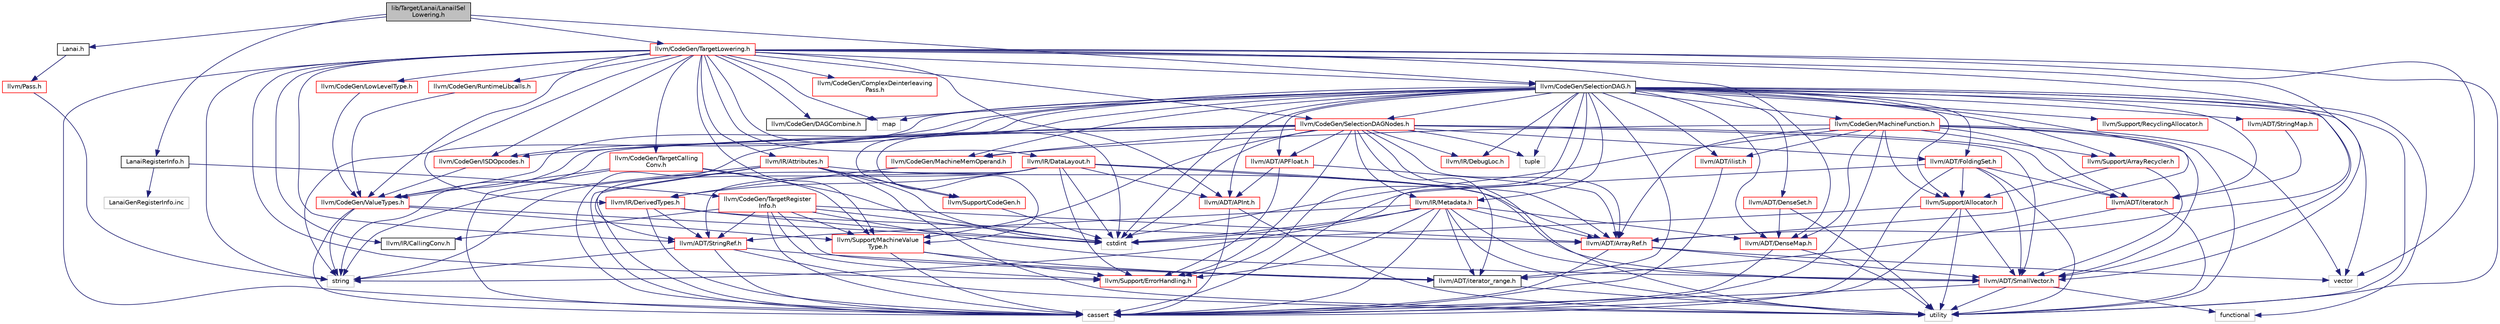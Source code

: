 digraph "lib/Target/Lanai/LanaiISelLowering.h"
{
 // LATEX_PDF_SIZE
  bgcolor="transparent";
  edge [fontname="Helvetica",fontsize="10",labelfontname="Helvetica",labelfontsize="10"];
  node [fontname="Helvetica",fontsize="10",shape=record];
  Node1 [label="lib/Target/Lanai/LanaiISel\lLowering.h",height=0.2,width=0.4,color="black", fillcolor="grey75", style="filled", fontcolor="black",tooltip=" "];
  Node1 -> Node2 [color="midnightblue",fontsize="10",style="solid",fontname="Helvetica"];
  Node2 [label="Lanai.h",height=0.2,width=0.4,color="black",URL="$Lanai_8h.html",tooltip=" "];
  Node2 -> Node3 [color="midnightblue",fontsize="10",style="solid",fontname="Helvetica"];
  Node3 [label="llvm/Pass.h",height=0.2,width=0.4,color="red",URL="$Pass_8h.html",tooltip=" "];
  Node3 -> Node4 [color="midnightblue",fontsize="10",style="solid",fontname="Helvetica"];
  Node4 [label="string",height=0.2,width=0.4,color="grey75",tooltip=" "];
  Node1 -> Node88 [color="midnightblue",fontsize="10",style="solid",fontname="Helvetica"];
  Node88 [label="LanaiRegisterInfo.h",height=0.2,width=0.4,color="black",URL="$LanaiRegisterInfo_8h.html",tooltip=" "];
  Node88 -> Node89 [color="midnightblue",fontsize="10",style="solid",fontname="Helvetica"];
  Node89 [label="llvm/CodeGen/TargetRegister\lInfo.h",height=0.2,width=0.4,color="red",URL="$TargetRegisterInfo_8h.html",tooltip=" "];
  Node89 -> Node70 [color="midnightblue",fontsize="10",style="solid",fontname="Helvetica"];
  Node70 [label="llvm/ADT/ArrayRef.h",height=0.2,width=0.4,color="red",URL="$ArrayRef_8h.html",tooltip=" "];
  Node70 -> Node42 [color="midnightblue",fontsize="10",style="solid",fontname="Helvetica"];
  Node42 [label="llvm/ADT/SmallVector.h",height=0.2,width=0.4,color="red",URL="$SmallVector_8h.html",tooltip=" "];
  Node42 -> Node28 [color="midnightblue",fontsize="10",style="solid",fontname="Helvetica"];
  Node28 [label="cassert",height=0.2,width=0.4,color="grey75",tooltip=" "];
  Node42 -> Node39 [color="midnightblue",fontsize="10",style="solid",fontname="Helvetica"];
  Node39 [label="functional",height=0.2,width=0.4,color="grey75",tooltip=" "];
  Node42 -> Node26 [color="midnightblue",fontsize="10",style="solid",fontname="Helvetica"];
  Node26 [label="utility",height=0.2,width=0.4,color="grey75",tooltip=" "];
  Node70 -> Node28 [color="midnightblue",fontsize="10",style="solid",fontname="Helvetica"];
  Node70 -> Node44 [color="midnightblue",fontsize="10",style="solid",fontname="Helvetica"];
  Node44 [label="vector",height=0.2,width=0.4,color="grey75",tooltip=" "];
  Node89 -> Node42 [color="midnightblue",fontsize="10",style="solid",fontname="Helvetica"];
  Node89 -> Node46 [color="midnightblue",fontsize="10",style="solid",fontname="Helvetica"];
  Node46 [label="llvm/ADT/StringRef.h",height=0.2,width=0.4,color="red",URL="$StringRef_8h.html",tooltip=" "];
  Node46 -> Node35 [color="midnightblue",fontsize="10",style="solid",fontname="Helvetica"];
  Node35 [label="llvm/ADT/iterator_range.h",height=0.2,width=0.4,color="black",URL="$iterator__range_8h.html",tooltip=" "];
  Node35 -> Node26 [color="midnightblue",fontsize="10",style="solid",fontname="Helvetica"];
  Node46 -> Node28 [color="midnightblue",fontsize="10",style="solid",fontname="Helvetica"];
  Node46 -> Node4 [color="midnightblue",fontsize="10",style="solid",fontname="Helvetica"];
  Node46 -> Node26 [color="midnightblue",fontsize="10",style="solid",fontname="Helvetica"];
  Node89 -> Node35 [color="midnightblue",fontsize="10",style="solid",fontname="Helvetica"];
  Node89 -> Node158 [color="midnightblue",fontsize="10",style="solid",fontname="Helvetica"];
  Node158 [label="llvm/IR/CallingConv.h",height=0.2,width=0.4,color="black",URL="$CallingConv_8h.html",tooltip=" "];
  Node89 -> Node13 [color="midnightblue",fontsize="10",style="solid",fontname="Helvetica"];
  Node13 [label="llvm/Support/ErrorHandling.h",height=0.2,width=0.4,color="red",URL="$Support_2ErrorHandling_8h.html",tooltip=" "];
  Node89 -> Node132 [color="midnightblue",fontsize="10",style="solid",fontname="Helvetica"];
  Node132 [label="llvm/Support/MachineValue\lType.h",height=0.2,width=0.4,color="red",URL="$MachineValueType_8h.html",tooltip=" "];
  Node132 -> Node35 [color="midnightblue",fontsize="10",style="solid",fontname="Helvetica"];
  Node132 -> Node13 [color="midnightblue",fontsize="10",style="solid",fontname="Helvetica"];
  Node132 -> Node28 [color="midnightblue",fontsize="10",style="solid",fontname="Helvetica"];
  Node89 -> Node28 [color="midnightblue",fontsize="10",style="solid",fontname="Helvetica"];
  Node89 -> Node19 [color="midnightblue",fontsize="10",style="solid",fontname="Helvetica"];
  Node19 [label="cstdint",height=0.2,width=0.4,color="grey75",tooltip=" "];
  Node88 -> Node160 [color="midnightblue",fontsize="10",style="solid",fontname="Helvetica"];
  Node160 [label="LanaiGenRegisterInfo.inc",height=0.2,width=0.4,color="grey75",tooltip=" "];
  Node1 -> Node161 [color="midnightblue",fontsize="10",style="solid",fontname="Helvetica"];
  Node161 [label="llvm/CodeGen/SelectionDAG.h",height=0.2,width=0.4,color="black",URL="$SelectionDAG_8h.html",tooltip=" "];
  Node161 -> Node162 [color="midnightblue",fontsize="10",style="solid",fontname="Helvetica"];
  Node162 [label="llvm/ADT/APFloat.h",height=0.2,width=0.4,color="red",URL="$APFloat_8h.html",tooltip=" "];
  Node162 -> Node79 [color="midnightblue",fontsize="10",style="solid",fontname="Helvetica"];
  Node79 [label="llvm/ADT/APInt.h",height=0.2,width=0.4,color="red",URL="$APInt_8h.html",tooltip=" "];
  Node79 -> Node28 [color="midnightblue",fontsize="10",style="solid",fontname="Helvetica"];
  Node79 -> Node26 [color="midnightblue",fontsize="10",style="solid",fontname="Helvetica"];
  Node162 -> Node70 [color="midnightblue",fontsize="10",style="solid",fontname="Helvetica"];
  Node162 -> Node13 [color="midnightblue",fontsize="10",style="solid",fontname="Helvetica"];
  Node161 -> Node79 [color="midnightblue",fontsize="10",style="solid",fontname="Helvetica"];
  Node161 -> Node70 [color="midnightblue",fontsize="10",style="solid",fontname="Helvetica"];
  Node161 -> Node52 [color="midnightblue",fontsize="10",style="solid",fontname="Helvetica"];
  Node52 [label="llvm/ADT/DenseMap.h",height=0.2,width=0.4,color="red",URL="$DenseMap_8h.html",tooltip=" "];
  Node52 -> Node28 [color="midnightblue",fontsize="10",style="solid",fontname="Helvetica"];
  Node52 -> Node26 [color="midnightblue",fontsize="10",style="solid",fontname="Helvetica"];
  Node161 -> Node165 [color="midnightblue",fontsize="10",style="solid",fontname="Helvetica"];
  Node165 [label="llvm/ADT/DenseSet.h",height=0.2,width=0.4,color="red",URL="$DenseSet_8h.html",tooltip=" "];
  Node165 -> Node52 [color="midnightblue",fontsize="10",style="solid",fontname="Helvetica"];
  Node165 -> Node26 [color="midnightblue",fontsize="10",style="solid",fontname="Helvetica"];
  Node161 -> Node166 [color="midnightblue",fontsize="10",style="solid",fontname="Helvetica"];
  Node166 [label="llvm/ADT/FoldingSet.h",height=0.2,width=0.4,color="red",URL="$FoldingSet_8h.html",tooltip=" "];
  Node166 -> Node42 [color="midnightblue",fontsize="10",style="solid",fontname="Helvetica"];
  Node166 -> Node34 [color="midnightblue",fontsize="10",style="solid",fontname="Helvetica"];
  Node34 [label="llvm/ADT/iterator.h",height=0.2,width=0.4,color="red",URL="$iterator_8h.html",tooltip=" "];
  Node34 -> Node35 [color="midnightblue",fontsize="10",style="solid",fontname="Helvetica"];
  Node34 -> Node26 [color="midnightblue",fontsize="10",style="solid",fontname="Helvetica"];
  Node166 -> Node151 [color="midnightblue",fontsize="10",style="solid",fontname="Helvetica"];
  Node151 [label="llvm/Support/Allocator.h",height=0.2,width=0.4,color="red",URL="$Allocator_8h.html",tooltip=" "];
  Node151 -> Node42 [color="midnightblue",fontsize="10",style="solid",fontname="Helvetica"];
  Node151 -> Node28 [color="midnightblue",fontsize="10",style="solid",fontname="Helvetica"];
  Node151 -> Node19 [color="midnightblue",fontsize="10",style="solid",fontname="Helvetica"];
  Node151 -> Node26 [color="midnightblue",fontsize="10",style="solid",fontname="Helvetica"];
  Node166 -> Node28 [color="midnightblue",fontsize="10",style="solid",fontname="Helvetica"];
  Node166 -> Node19 [color="midnightblue",fontsize="10",style="solid",fontname="Helvetica"];
  Node166 -> Node26 [color="midnightblue",fontsize="10",style="solid",fontname="Helvetica"];
  Node161 -> Node42 [color="midnightblue",fontsize="10",style="solid",fontname="Helvetica"];
  Node161 -> Node60 [color="midnightblue",fontsize="10",style="solid",fontname="Helvetica"];
  Node60 [label="llvm/ADT/StringMap.h",height=0.2,width=0.4,color="red",URL="$ADT_2StringMap_8h.html",tooltip=" "];
  Node60 -> Node34 [color="midnightblue",fontsize="10",style="solid",fontname="Helvetica"];
  Node161 -> Node94 [color="midnightblue",fontsize="10",style="solid",fontname="Helvetica"];
  Node94 [label="llvm/ADT/ilist.h",height=0.2,width=0.4,color="red",URL="$ilist_8h.html",tooltip=" "];
  Node94 -> Node28 [color="midnightblue",fontsize="10",style="solid",fontname="Helvetica"];
  Node161 -> Node34 [color="midnightblue",fontsize="10",style="solid",fontname="Helvetica"];
  Node161 -> Node35 [color="midnightblue",fontsize="10",style="solid",fontname="Helvetica"];
  Node161 -> Node167 [color="midnightblue",fontsize="10",style="solid",fontname="Helvetica"];
  Node167 [label="llvm/CodeGen/DAGCombine.h",height=0.2,width=0.4,color="black",URL="$DAGCombine_8h.html",tooltip=" "];
  Node161 -> Node168 [color="midnightblue",fontsize="10",style="solid",fontname="Helvetica"];
  Node168 [label="llvm/CodeGen/ISDOpcodes.h",height=0.2,width=0.4,color="red",URL="$ISDOpcodes_8h.html",tooltip=" "];
  Node168 -> Node169 [color="midnightblue",fontsize="10",style="solid",fontname="Helvetica"];
  Node169 [label="llvm/CodeGen/ValueTypes.h",height=0.2,width=0.4,color="red",URL="$ValueTypes_8h.html",tooltip=" "];
  Node169 -> Node132 [color="midnightblue",fontsize="10",style="solid",fontname="Helvetica"];
  Node169 -> Node28 [color="midnightblue",fontsize="10",style="solid",fontname="Helvetica"];
  Node169 -> Node19 [color="midnightblue",fontsize="10",style="solid",fontname="Helvetica"];
  Node169 -> Node4 [color="midnightblue",fontsize="10",style="solid",fontname="Helvetica"];
  Node161 -> Node171 [color="midnightblue",fontsize="10",style="solid",fontname="Helvetica"];
  Node171 [label="llvm/CodeGen/MachineFunction.h",height=0.2,width=0.4,color="red",URL="$MachineFunction_8h.html",tooltip=" "];
  Node171 -> Node70 [color="midnightblue",fontsize="10",style="solid",fontname="Helvetica"];
  Node171 -> Node52 [color="midnightblue",fontsize="10",style="solid",fontname="Helvetica"];
  Node171 -> Node42 [color="midnightblue",fontsize="10",style="solid",fontname="Helvetica"];
  Node171 -> Node94 [color="midnightblue",fontsize="10",style="solid",fontname="Helvetica"];
  Node171 -> Node34 [color="midnightblue",fontsize="10",style="solid",fontname="Helvetica"];
  Node171 -> Node107 [color="midnightblue",fontsize="10",style="solid",fontname="Helvetica"];
  Node107 [label="llvm/CodeGen/MachineMemOperand.h",height=0.2,width=0.4,color="red",URL="$MachineMemOperand_8h.html",tooltip=" "];
  Node107 -> Node127 [color="midnightblue",fontsize="10",style="solid",fontname="Helvetica"];
  Node127 [label="llvm/IR/DerivedTypes.h",height=0.2,width=0.4,color="red",URL="$DerivedTypes_8h.html",tooltip=" "];
  Node127 -> Node70 [color="midnightblue",fontsize="10",style="solid",fontname="Helvetica"];
  Node127 -> Node46 [color="midnightblue",fontsize="10",style="solid",fontname="Helvetica"];
  Node127 -> Node28 [color="midnightblue",fontsize="10",style="solid",fontname="Helvetica"];
  Node127 -> Node19 [color="midnightblue",fontsize="10",style="solid",fontname="Helvetica"];
  Node171 -> Node151 [color="midnightblue",fontsize="10",style="solid",fontname="Helvetica"];
  Node171 -> Node150 [color="midnightblue",fontsize="10",style="solid",fontname="Helvetica"];
  Node150 [label="llvm/Support/ArrayRecycler.h",height=0.2,width=0.4,color="red",URL="$ArrayRecycler_8h.html",tooltip=" "];
  Node150 -> Node42 [color="midnightblue",fontsize="10",style="solid",fontname="Helvetica"];
  Node150 -> Node151 [color="midnightblue",fontsize="10",style="solid",fontname="Helvetica"];
  Node171 -> Node28 [color="midnightblue",fontsize="10",style="solid",fontname="Helvetica"];
  Node171 -> Node19 [color="midnightblue",fontsize="10",style="solid",fontname="Helvetica"];
  Node171 -> Node26 [color="midnightblue",fontsize="10",style="solid",fontname="Helvetica"];
  Node171 -> Node44 [color="midnightblue",fontsize="10",style="solid",fontname="Helvetica"];
  Node161 -> Node107 [color="midnightblue",fontsize="10",style="solid",fontname="Helvetica"];
  Node161 -> Node178 [color="midnightblue",fontsize="10",style="solid",fontname="Helvetica"];
  Node178 [label="llvm/CodeGen/SelectionDAGNodes.h",height=0.2,width=0.4,color="red",URL="$SelectionDAGNodes_8h.html",tooltip=" "];
  Node178 -> Node162 [color="midnightblue",fontsize="10",style="solid",fontname="Helvetica"];
  Node178 -> Node70 [color="midnightblue",fontsize="10",style="solid",fontname="Helvetica"];
  Node178 -> Node166 [color="midnightblue",fontsize="10",style="solid",fontname="Helvetica"];
  Node178 -> Node42 [color="midnightblue",fontsize="10",style="solid",fontname="Helvetica"];
  Node178 -> Node34 [color="midnightblue",fontsize="10",style="solid",fontname="Helvetica"];
  Node178 -> Node35 [color="midnightblue",fontsize="10",style="solid",fontname="Helvetica"];
  Node178 -> Node168 [color="midnightblue",fontsize="10",style="solid",fontname="Helvetica"];
  Node178 -> Node107 [color="midnightblue",fontsize="10",style="solid",fontname="Helvetica"];
  Node178 -> Node169 [color="midnightblue",fontsize="10",style="solid",fontname="Helvetica"];
  Node178 -> Node141 [color="midnightblue",fontsize="10",style="solid",fontname="Helvetica"];
  Node141 [label="llvm/IR/DebugLoc.h",height=0.2,width=0.4,color="red",URL="$DebugLoc_8h.html",tooltip=" "];
  Node178 -> Node113 [color="midnightblue",fontsize="10",style="solid",fontname="Helvetica"];
  Node113 [label="llvm/IR/Metadata.h",height=0.2,width=0.4,color="red",URL="$Metadata_8h.html",tooltip=" "];
  Node113 -> Node70 [color="midnightblue",fontsize="10",style="solid",fontname="Helvetica"];
  Node113 -> Node52 [color="midnightblue",fontsize="10",style="solid",fontname="Helvetica"];
  Node113 -> Node42 [color="midnightblue",fontsize="10",style="solid",fontname="Helvetica"];
  Node113 -> Node46 [color="midnightblue",fontsize="10",style="solid",fontname="Helvetica"];
  Node113 -> Node35 [color="midnightblue",fontsize="10",style="solid",fontname="Helvetica"];
  Node113 -> Node13 [color="midnightblue",fontsize="10",style="solid",fontname="Helvetica"];
  Node113 -> Node28 [color="midnightblue",fontsize="10",style="solid",fontname="Helvetica"];
  Node113 -> Node19 [color="midnightblue",fontsize="10",style="solid",fontname="Helvetica"];
  Node113 -> Node4 [color="midnightblue",fontsize="10",style="solid",fontname="Helvetica"];
  Node113 -> Node26 [color="midnightblue",fontsize="10",style="solid",fontname="Helvetica"];
  Node178 -> Node13 [color="midnightblue",fontsize="10",style="solid",fontname="Helvetica"];
  Node178 -> Node132 [color="midnightblue",fontsize="10",style="solid",fontname="Helvetica"];
  Node178 -> Node28 [color="midnightblue",fontsize="10",style="solid",fontname="Helvetica"];
  Node178 -> Node19 [color="midnightblue",fontsize="10",style="solid",fontname="Helvetica"];
  Node178 -> Node4 [color="midnightblue",fontsize="10",style="solid",fontname="Helvetica"];
  Node178 -> Node30 [color="midnightblue",fontsize="10",style="solid",fontname="Helvetica"];
  Node30 [label="tuple",height=0.2,width=0.4,color="grey75",tooltip=" "];
  Node178 -> Node26 [color="midnightblue",fontsize="10",style="solid",fontname="Helvetica"];
  Node161 -> Node169 [color="midnightblue",fontsize="10",style="solid",fontname="Helvetica"];
  Node161 -> Node141 [color="midnightblue",fontsize="10",style="solid",fontname="Helvetica"];
  Node161 -> Node113 [color="midnightblue",fontsize="10",style="solid",fontname="Helvetica"];
  Node161 -> Node151 [color="midnightblue",fontsize="10",style="solid",fontname="Helvetica"];
  Node161 -> Node150 [color="midnightblue",fontsize="10",style="solid",fontname="Helvetica"];
  Node161 -> Node192 [color="midnightblue",fontsize="10",style="solid",fontname="Helvetica"];
  Node192 [label="llvm/Support/CodeGen.h",height=0.2,width=0.4,color="red",URL="$CodeGen_8h.html",tooltip=" "];
  Node192 -> Node19 [color="midnightblue",fontsize="10",style="solid",fontname="Helvetica"];
  Node161 -> Node13 [color="midnightblue",fontsize="10",style="solid",fontname="Helvetica"];
  Node161 -> Node132 [color="midnightblue",fontsize="10",style="solid",fontname="Helvetica"];
  Node161 -> Node203 [color="midnightblue",fontsize="10",style="solid",fontname="Helvetica"];
  Node203 [label="llvm/Support/RecyclingAllocator.h",height=0.2,width=0.4,color="red",URL="$RecyclingAllocator_8h.html",tooltip=" "];
  Node161 -> Node28 [color="midnightblue",fontsize="10",style="solid",fontname="Helvetica"];
  Node161 -> Node19 [color="midnightblue",fontsize="10",style="solid",fontname="Helvetica"];
  Node161 -> Node39 [color="midnightblue",fontsize="10",style="solid",fontname="Helvetica"];
  Node161 -> Node126 [color="midnightblue",fontsize="10",style="solid",fontname="Helvetica"];
  Node126 [label="map",height=0.2,width=0.4,color="grey75",tooltip=" "];
  Node161 -> Node4 [color="midnightblue",fontsize="10",style="solid",fontname="Helvetica"];
  Node161 -> Node30 [color="midnightblue",fontsize="10",style="solid",fontname="Helvetica"];
  Node161 -> Node26 [color="midnightblue",fontsize="10",style="solid",fontname="Helvetica"];
  Node161 -> Node44 [color="midnightblue",fontsize="10",style="solid",fontname="Helvetica"];
  Node1 -> Node204 [color="midnightblue",fontsize="10",style="solid",fontname="Helvetica"];
  Node204 [label="llvm/CodeGen/TargetLowering.h",height=0.2,width=0.4,color="red",URL="$TargetLowering_8h.html",tooltip=" "];
  Node204 -> Node79 [color="midnightblue",fontsize="10",style="solid",fontname="Helvetica"];
  Node204 -> Node70 [color="midnightblue",fontsize="10",style="solid",fontname="Helvetica"];
  Node204 -> Node52 [color="midnightblue",fontsize="10",style="solid",fontname="Helvetica"];
  Node204 -> Node42 [color="midnightblue",fontsize="10",style="solid",fontname="Helvetica"];
  Node204 -> Node46 [color="midnightblue",fontsize="10",style="solid",fontname="Helvetica"];
  Node204 -> Node205 [color="midnightblue",fontsize="10",style="solid",fontname="Helvetica"];
  Node205 [label="llvm/CodeGen/ComplexDeinterleaving\lPass.h",height=0.2,width=0.4,color="red",URL="$ComplexDeinterleavingPass_8h.html",tooltip=" "];
  Node204 -> Node167 [color="midnightblue",fontsize="10",style="solid",fontname="Helvetica"];
  Node204 -> Node168 [color="midnightblue",fontsize="10",style="solid",fontname="Helvetica"];
  Node204 -> Node231 [color="midnightblue",fontsize="10",style="solid",fontname="Helvetica"];
  Node231 [label="llvm/CodeGen/LowLevelType.h",height=0.2,width=0.4,color="red",URL="$LowLevelType_8h.html",tooltip=" "];
  Node231 -> Node169 [color="midnightblue",fontsize="10",style="solid",fontname="Helvetica"];
  Node204 -> Node232 [color="midnightblue",fontsize="10",style="solid",fontname="Helvetica"];
  Node232 [label="llvm/CodeGen/RuntimeLibcalls.h",height=0.2,width=0.4,color="red",URL="$RuntimeLibcalls_8h.html",tooltip=" "];
  Node232 -> Node169 [color="midnightblue",fontsize="10",style="solid",fontname="Helvetica"];
  Node204 -> Node161 [color="midnightblue",fontsize="10",style="solid",fontname="Helvetica"];
  Node204 -> Node178 [color="midnightblue",fontsize="10",style="solid",fontname="Helvetica"];
  Node204 -> Node234 [color="midnightblue",fontsize="10",style="solid",fontname="Helvetica"];
  Node234 [label="llvm/CodeGen/TargetCalling\lConv.h",height=0.2,width=0.4,color="red",URL="$TargetCallingConv_8h.html",tooltip=" "];
  Node234 -> Node169 [color="midnightblue",fontsize="10",style="solid",fontname="Helvetica"];
  Node234 -> Node132 [color="midnightblue",fontsize="10",style="solid",fontname="Helvetica"];
  Node234 -> Node28 [color="midnightblue",fontsize="10",style="solid",fontname="Helvetica"];
  Node234 -> Node19 [color="midnightblue",fontsize="10",style="solid",fontname="Helvetica"];
  Node204 -> Node169 [color="midnightblue",fontsize="10",style="solid",fontname="Helvetica"];
  Node204 -> Node191 [color="midnightblue",fontsize="10",style="solid",fontname="Helvetica"];
  Node191 [label="llvm/IR/Attributes.h",height=0.2,width=0.4,color="red",URL="$Attributes_8h.html",tooltip=" "];
  Node191 -> Node70 [color="midnightblue",fontsize="10",style="solid",fontname="Helvetica"];
  Node191 -> Node46 [color="midnightblue",fontsize="10",style="solid",fontname="Helvetica"];
  Node191 -> Node192 [color="midnightblue",fontsize="10",style="solid",fontname="Helvetica"];
  Node191 -> Node28 [color="midnightblue",fontsize="10",style="solid",fontname="Helvetica"];
  Node191 -> Node19 [color="midnightblue",fontsize="10",style="solid",fontname="Helvetica"];
  Node191 -> Node4 [color="midnightblue",fontsize="10",style="solid",fontname="Helvetica"];
  Node191 -> Node26 [color="midnightblue",fontsize="10",style="solid",fontname="Helvetica"];
  Node204 -> Node158 [color="midnightblue",fontsize="10",style="solid",fontname="Helvetica"];
  Node204 -> Node209 [color="midnightblue",fontsize="10",style="solid",fontname="Helvetica"];
  Node209 [label="llvm/IR/DataLayout.h",height=0.2,width=0.4,color="red",URL="$DataLayout_8h.html",tooltip=" "];
  Node209 -> Node79 [color="midnightblue",fontsize="10",style="solid",fontname="Helvetica"];
  Node209 -> Node70 [color="midnightblue",fontsize="10",style="solid",fontname="Helvetica"];
  Node209 -> Node42 [color="midnightblue",fontsize="10",style="solid",fontname="Helvetica"];
  Node209 -> Node46 [color="midnightblue",fontsize="10",style="solid",fontname="Helvetica"];
  Node209 -> Node127 [color="midnightblue",fontsize="10",style="solid",fontname="Helvetica"];
  Node209 -> Node13 [color="midnightblue",fontsize="10",style="solid",fontname="Helvetica"];
  Node209 -> Node28 [color="midnightblue",fontsize="10",style="solid",fontname="Helvetica"];
  Node209 -> Node19 [color="midnightblue",fontsize="10",style="solid",fontname="Helvetica"];
  Node209 -> Node4 [color="midnightblue",fontsize="10",style="solid",fontname="Helvetica"];
  Node204 -> Node127 [color="midnightblue",fontsize="10",style="solid",fontname="Helvetica"];
  Node204 -> Node13 [color="midnightblue",fontsize="10",style="solid",fontname="Helvetica"];
  Node204 -> Node132 [color="midnightblue",fontsize="10",style="solid",fontname="Helvetica"];
  Node204 -> Node28 [color="midnightblue",fontsize="10",style="solid",fontname="Helvetica"];
  Node204 -> Node19 [color="midnightblue",fontsize="10",style="solid",fontname="Helvetica"];
  Node204 -> Node126 [color="midnightblue",fontsize="10",style="solid",fontname="Helvetica"];
  Node204 -> Node4 [color="midnightblue",fontsize="10",style="solid",fontname="Helvetica"];
  Node204 -> Node26 [color="midnightblue",fontsize="10",style="solid",fontname="Helvetica"];
  Node204 -> Node44 [color="midnightblue",fontsize="10",style="solid",fontname="Helvetica"];
}

